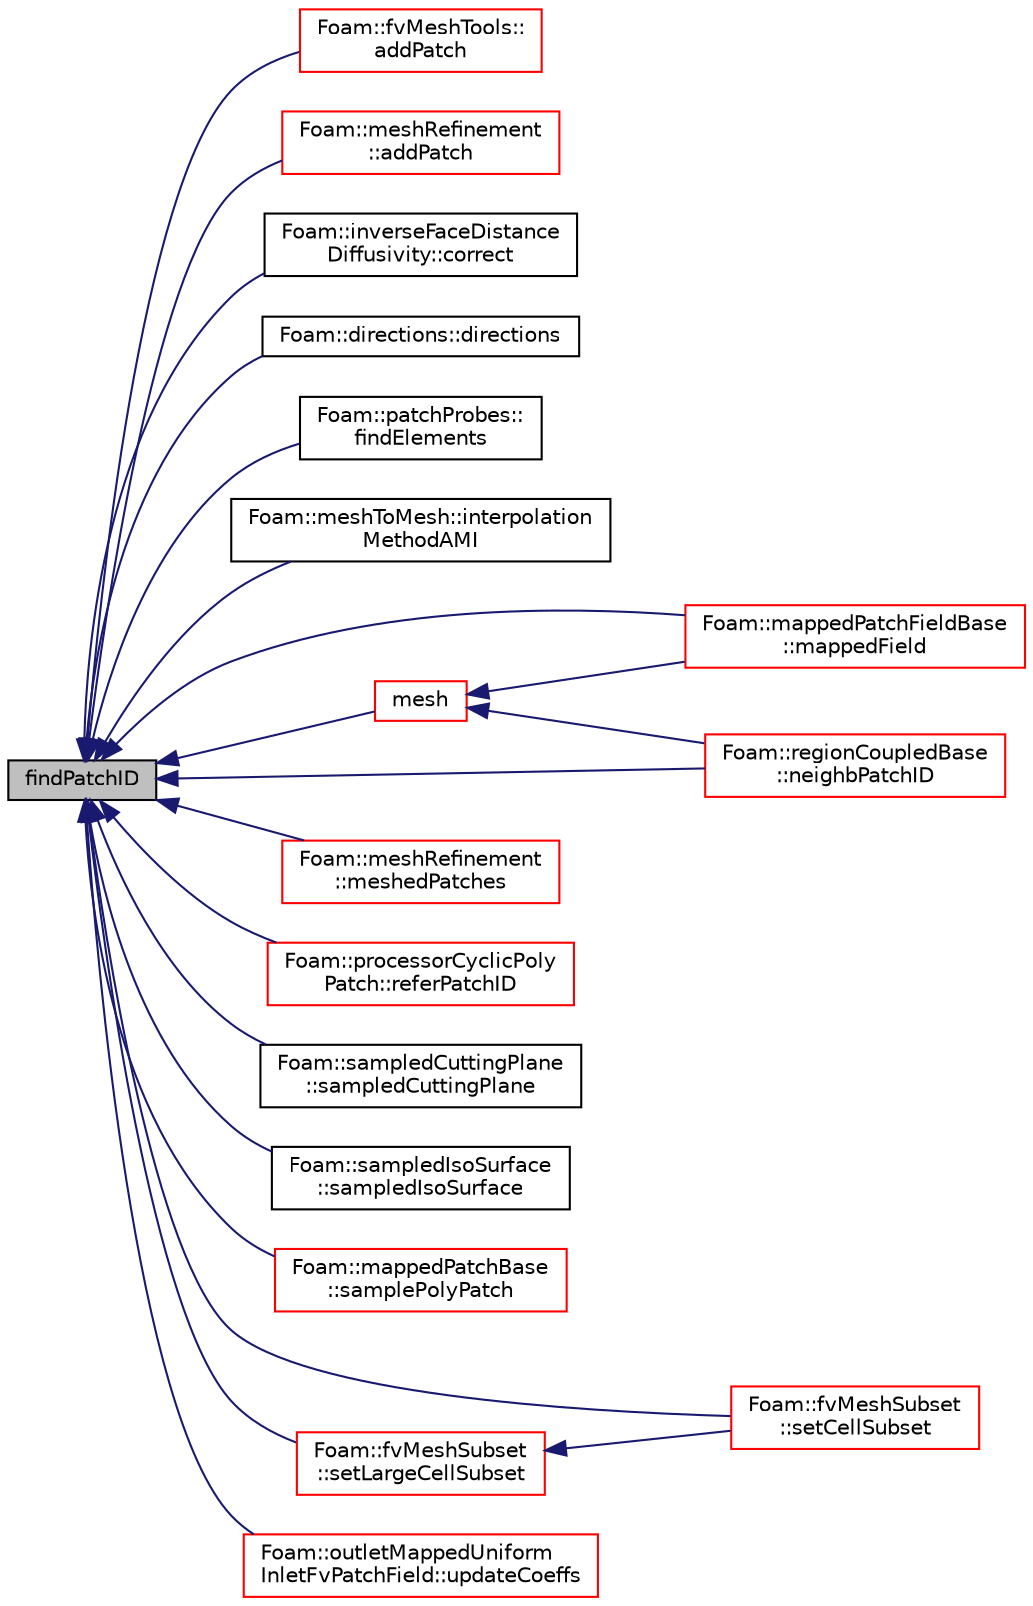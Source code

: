 digraph "findPatchID"
{
  bgcolor="transparent";
  edge [fontname="Helvetica",fontsize="10",labelfontname="Helvetica",labelfontsize="10"];
  node [fontname="Helvetica",fontsize="10",shape=record];
  rankdir="LR";
  Node1 [label="findPatchID",height=0.2,width=0.4,color="black", fillcolor="grey75", style="filled", fontcolor="black"];
  Node1 -> Node2 [dir="back",color="midnightblue",fontsize="10",style="solid",fontname="Helvetica"];
  Node2 [label="Foam::fvMeshTools::\laddPatch",height=0.2,width=0.4,color="red",URL="$a00899.html#a590f160ae7ad17fa6394045ac077b9bf",tooltip="Add patch. Inserts patch before all processor patches. "];
  Node1 -> Node3 [dir="back",color="midnightblue",fontsize="10",style="solid",fontname="Helvetica"];
  Node3 [label="Foam::meshRefinement\l::addPatch",height=0.2,width=0.4,color="red",URL="$a01510.html#a7648b2de2bf053048ba38532a8cf73a1",tooltip="Helper:add patch to mesh. Update all registered fields. "];
  Node1 -> Node4 [dir="back",color="midnightblue",fontsize="10",style="solid",fontname="Helvetica"];
  Node4 [label="Foam::inverseFaceDistance\lDiffusivity::correct",height=0.2,width=0.4,color="black",URL="$a01193.html#a3ae44b28050c3aa494c1d8e18cf618c1",tooltip="Correct the motion diffusivity. "];
  Node1 -> Node5 [dir="back",color="midnightblue",fontsize="10",style="solid",fontname="Helvetica"];
  Node5 [label="Foam::directions::directions",height=0.2,width=0.4,color="black",URL="$a00551.html#ab3b223d63d30550e67ee99206b60b63f",tooltip="Construct from mesh and dictionary and optional 2D corrector. "];
  Node1 -> Node6 [dir="back",color="midnightblue",fontsize="10",style="solid",fontname="Helvetica"];
  Node6 [label="Foam::patchProbes::\lfindElements",height=0.2,width=0.4,color="black",URL="$a01855.html#a852f621399b6ee1f3467e69a1d5fe8b4",tooltip="Find elements containing patchProbes. "];
  Node1 -> Node7 [dir="back",color="midnightblue",fontsize="10",style="solid",fontname="Helvetica"];
  Node7 [label="Foam::meshToMesh::interpolation\lMethodAMI",height=0.2,width=0.4,color="black",URL="$a01515.html#aef7049b730f1c37232e66c147569b92b",tooltip="Conversion between mesh and patch interpolation methods. "];
  Node1 -> Node8 [dir="back",color="midnightblue",fontsize="10",style="solid",fontname="Helvetica"];
  Node8 [label="Foam::mappedPatchFieldBase\l::mappedField",height=0.2,width=0.4,color="red",URL="$a01458.html#af85b5ce63e4be45def690103f387de9a",tooltip="Map sampleField onto *this patch. "];
  Node1 -> Node9 [dir="back",color="midnightblue",fontsize="10",style="solid",fontname="Helvetica"];
  Node9 [label="mesh",height=0.2,width=0.4,color="red",URL="$a01955.html#aa51573bc757d5d5bb058db0464886447",tooltip="Return the mesh reference. "];
  Node9 -> Node8 [dir="back",color="midnightblue",fontsize="10",style="solid",fontname="Helvetica"];
  Node9 -> Node10 [dir="back",color="midnightblue",fontsize="10",style="solid",fontname="Helvetica"];
  Node10 [label="Foam::regionCoupledBase\l::neighbPatchID",height=0.2,width=0.4,color="red",URL="$a02178.html#a5c827b6fffa3dadbe60d9d74ec9140d8",tooltip="Neighbour patch ID. "];
  Node1 -> Node11 [dir="back",color="midnightblue",fontsize="10",style="solid",fontname="Helvetica"];
  Node11 [label="Foam::meshRefinement\l::meshedPatches",height=0.2,width=0.4,color="red",URL="$a01510.html#afe4fe61a5ee777c81696f3c83858cf62",tooltip="Get patchIDs for patches added in addMeshedPatch. "];
  Node1 -> Node10 [dir="back",color="midnightblue",fontsize="10",style="solid",fontname="Helvetica"];
  Node1 -> Node12 [dir="back",color="midnightblue",fontsize="10",style="solid",fontname="Helvetica"];
  Node12 [label="Foam::processorCyclicPoly\lPatch::referPatchID",height=0.2,width=0.4,color="red",URL="$a02035.html#a60cd6cc94d949d7fc5e0c3e265ee8423",tooltip="Referring patchID. "];
  Node1 -> Node13 [dir="back",color="midnightblue",fontsize="10",style="solid",fontname="Helvetica"];
  Node13 [label="Foam::sampledCuttingPlane\l::sampledCuttingPlane",height=0.2,width=0.4,color="black",URL="$a02301.html#aecbcf2c3dfc39ff92ce64d94953147be",tooltip="Construct from dictionary. "];
  Node1 -> Node14 [dir="back",color="midnightblue",fontsize="10",style="solid",fontname="Helvetica"];
  Node14 [label="Foam::sampledIsoSurface\l::sampledIsoSurface",height=0.2,width=0.4,color="black",URL="$a02302.html#a292a1d14dcf9c7e12fd820f84bd3eefc",tooltip="Construct from dictionary. "];
  Node1 -> Node15 [dir="back",color="midnightblue",fontsize="10",style="solid",fontname="Helvetica"];
  Node15 [label="Foam::mappedPatchBase\l::samplePolyPatch",height=0.2,width=0.4,color="red",URL="$a01457.html#a3434acc5afba1f7b7b8f4c573befd8b3",tooltip="Get the patch on the region. "];
  Node1 -> Node16 [dir="back",color="midnightblue",fontsize="10",style="solid",fontname="Helvetica"];
  Node16 [label="Foam::fvMeshSubset\l::setCellSubset",height=0.2,width=0.4,color="red",URL="$a00898.html#a7007bf1daafcf75caa93fdb67143236e",tooltip="Set the subset. Create \"oldInternalFaces\" patch for exposed. "];
  Node1 -> Node17 [dir="back",color="midnightblue",fontsize="10",style="solid",fontname="Helvetica"];
  Node17 [label="Foam::fvMeshSubset\l::setLargeCellSubset",height=0.2,width=0.4,color="red",URL="$a00898.html#aa5aecd31ebb23c10811eb60949808165",tooltip="Set the subset from all cells with region == currentRegion. "];
  Node17 -> Node16 [dir="back",color="midnightblue",fontsize="10",style="solid",fontname="Helvetica"];
  Node1 -> Node18 [dir="back",color="midnightblue",fontsize="10",style="solid",fontname="Helvetica"];
  Node18 [label="Foam::outletMappedUniform\lInletFvPatchField::updateCoeffs",height=0.2,width=0.4,color="red",URL="$a01795.html#a7e24eafac629d3733181cd942d4c902f",tooltip="Update the coefficients associated with the patch field. "];
}
